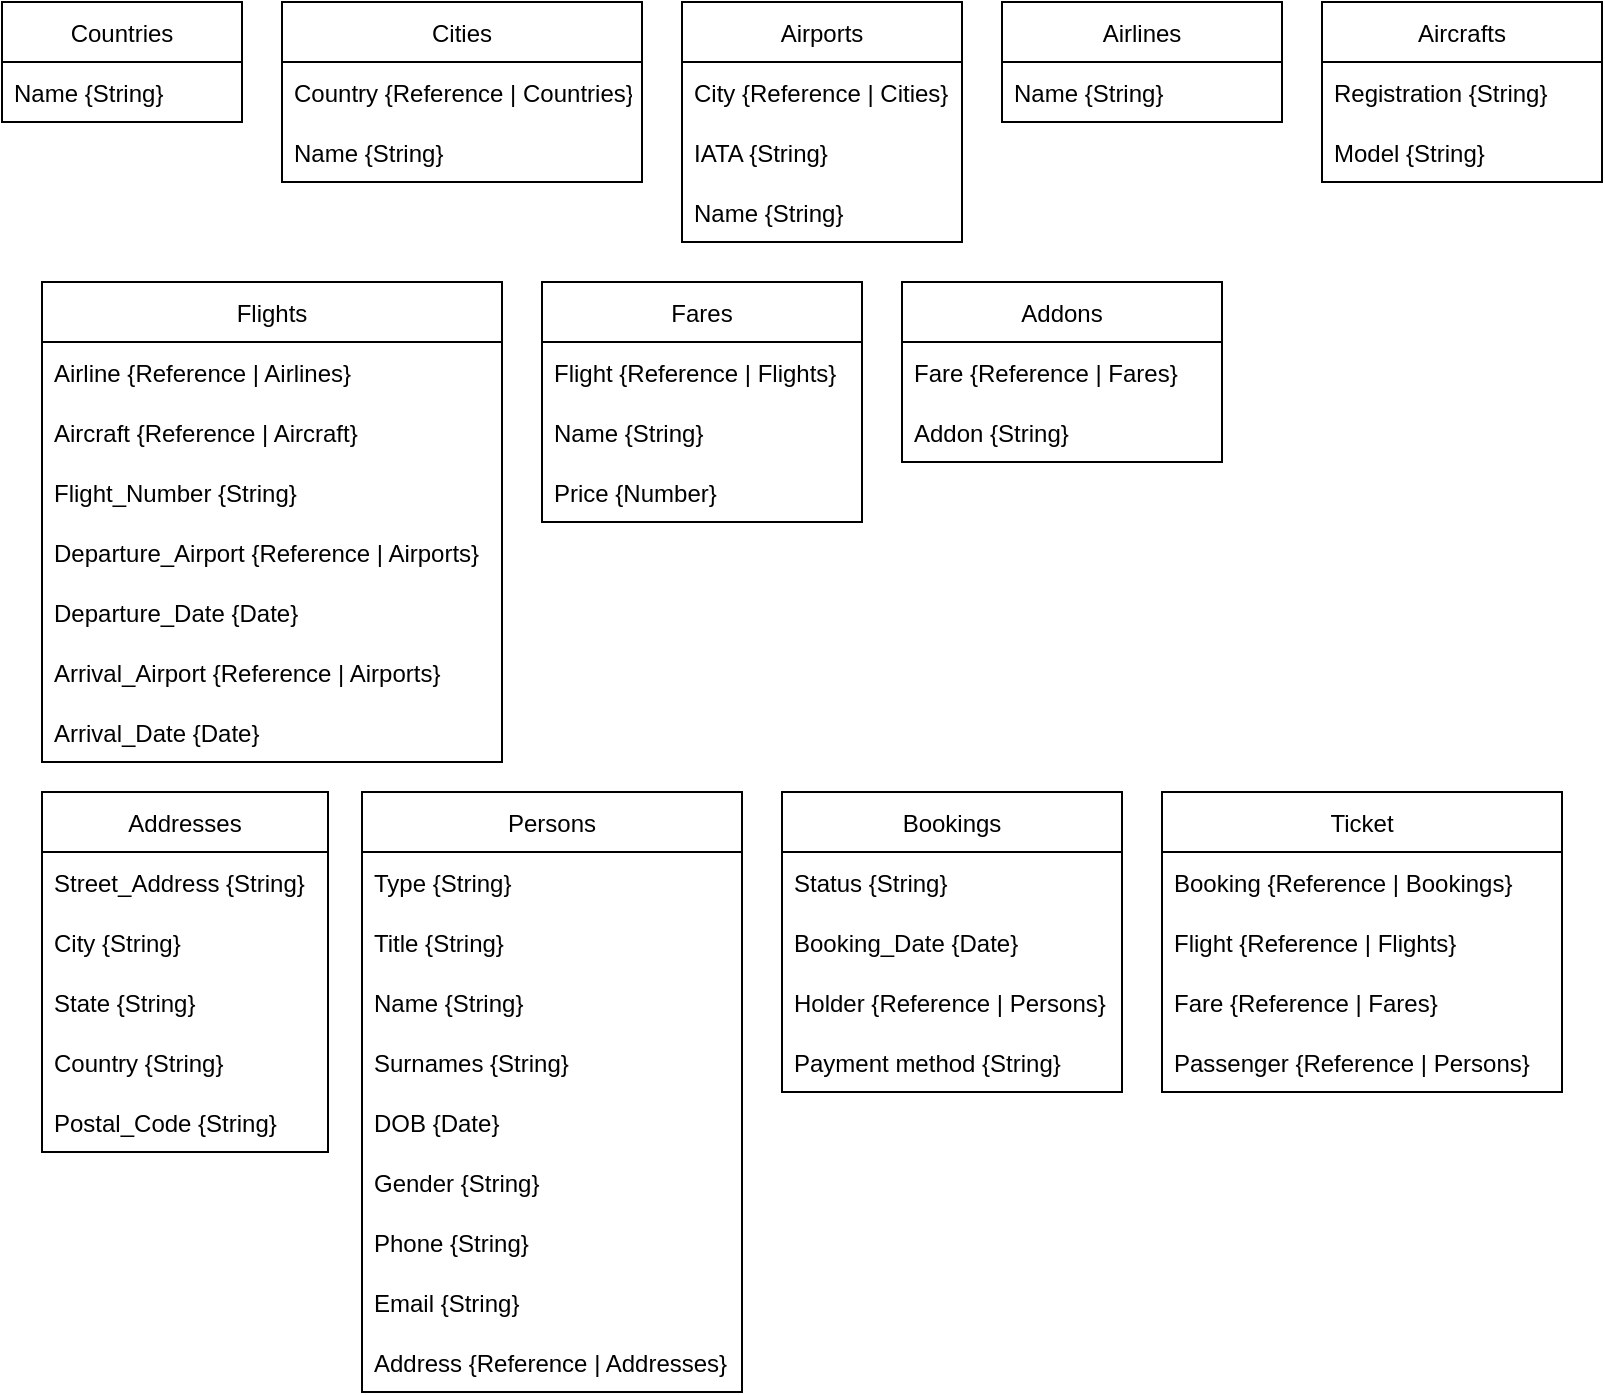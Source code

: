 <mxfile version="17.5.0" type="github">
  <diagram id="oxLqvH4RNoWaikdpzevZ" name="Página-1">
    <mxGraphModel dx="1790" dy="839" grid="1" gridSize="10" guides="1" tooltips="1" connect="1" arrows="1" fold="1" page="1" pageScale="1" pageWidth="827" pageHeight="1169" math="0" shadow="0">
      <root>
        <mxCell id="0" />
        <mxCell id="1" parent="0" />
        <mxCell id="Fd5BwVjZJqsfXZXGez2v-4" value="Countries" style="swimlane;fontStyle=0;childLayout=stackLayout;horizontal=1;startSize=30;horizontalStack=0;resizeParent=1;resizeParentMax=0;resizeLast=0;collapsible=1;marginBottom=0;" parent="1" vertex="1">
          <mxGeometry x="20" y="40" width="120" height="60" as="geometry" />
        </mxCell>
        <mxCell id="Fd5BwVjZJqsfXZXGez2v-5" value="Name {String}" style="text;strokeColor=none;fillColor=none;align=left;verticalAlign=middle;spacingLeft=4;spacingRight=4;overflow=hidden;points=[[0,0.5],[1,0.5]];portConstraint=eastwest;rotatable=0;" parent="Fd5BwVjZJqsfXZXGez2v-4" vertex="1">
          <mxGeometry y="30" width="120" height="30" as="geometry" />
        </mxCell>
        <mxCell id="Fd5BwVjZJqsfXZXGez2v-8" value="Cities" style="swimlane;fontStyle=0;childLayout=stackLayout;horizontal=1;startSize=30;horizontalStack=0;resizeParent=1;resizeParentMax=0;resizeLast=0;collapsible=1;marginBottom=0;" parent="1" vertex="1">
          <mxGeometry x="160" y="40" width="180" height="90" as="geometry" />
        </mxCell>
        <mxCell id="Fd5BwVjZJqsfXZXGez2v-9" value="Country {Reference | Countries}" style="text;strokeColor=none;fillColor=none;align=left;verticalAlign=middle;spacingLeft=4;spacingRight=4;overflow=hidden;points=[[0,0.5],[1,0.5]];portConstraint=eastwest;rotatable=0;" parent="Fd5BwVjZJqsfXZXGez2v-8" vertex="1">
          <mxGeometry y="30" width="180" height="30" as="geometry" />
        </mxCell>
        <mxCell id="Fd5BwVjZJqsfXZXGez2v-10" value="Name {String}" style="text;strokeColor=none;fillColor=none;align=left;verticalAlign=middle;spacingLeft=4;spacingRight=4;overflow=hidden;points=[[0,0.5],[1,0.5]];portConstraint=eastwest;rotatable=0;" parent="Fd5BwVjZJqsfXZXGez2v-8" vertex="1">
          <mxGeometry y="60" width="180" height="30" as="geometry" />
        </mxCell>
        <mxCell id="Fd5BwVjZJqsfXZXGez2v-14" value="Airports" style="swimlane;fontStyle=0;childLayout=stackLayout;horizontal=1;startSize=30;horizontalStack=0;resizeParent=1;resizeParentMax=0;resizeLast=0;collapsible=1;marginBottom=0;" parent="1" vertex="1">
          <mxGeometry x="360" y="40" width="140" height="120" as="geometry" />
        </mxCell>
        <mxCell id="Fd5BwVjZJqsfXZXGez2v-15" value="City {Reference | Cities}" style="text;strokeColor=none;fillColor=none;align=left;verticalAlign=middle;spacingLeft=4;spacingRight=4;overflow=hidden;points=[[0,0.5],[1,0.5]];portConstraint=eastwest;rotatable=0;" parent="Fd5BwVjZJqsfXZXGez2v-14" vertex="1">
          <mxGeometry y="30" width="140" height="30" as="geometry" />
        </mxCell>
        <mxCell id="Fd5BwVjZJqsfXZXGez2v-16" value="IATA {String}" style="text;strokeColor=none;fillColor=none;align=left;verticalAlign=middle;spacingLeft=4;spacingRight=4;overflow=hidden;points=[[0,0.5],[1,0.5]];portConstraint=eastwest;rotatable=0;" parent="Fd5BwVjZJqsfXZXGez2v-14" vertex="1">
          <mxGeometry y="60" width="140" height="30" as="geometry" />
        </mxCell>
        <mxCell id="Fd5BwVjZJqsfXZXGez2v-17" value="Name {String}" style="text;strokeColor=none;fillColor=none;align=left;verticalAlign=middle;spacingLeft=4;spacingRight=4;overflow=hidden;points=[[0,0.5],[1,0.5]];portConstraint=eastwest;rotatable=0;" parent="Fd5BwVjZJqsfXZXGez2v-14" vertex="1">
          <mxGeometry y="90" width="140" height="30" as="geometry" />
        </mxCell>
        <mxCell id="Fd5BwVjZJqsfXZXGez2v-26" value="Aircrafts" style="swimlane;fontStyle=0;childLayout=stackLayout;horizontal=1;startSize=30;horizontalStack=0;resizeParent=1;resizeParentMax=0;resizeLast=0;collapsible=1;marginBottom=0;" parent="1" vertex="1">
          <mxGeometry x="680" y="40" width="140" height="90" as="geometry" />
        </mxCell>
        <mxCell id="Fd5BwVjZJqsfXZXGez2v-27" value="Registration {String}" style="text;strokeColor=none;fillColor=none;align=left;verticalAlign=middle;spacingLeft=4;spacingRight=4;overflow=hidden;points=[[0,0.5],[1,0.5]];portConstraint=eastwest;rotatable=0;" parent="Fd5BwVjZJqsfXZXGez2v-26" vertex="1">
          <mxGeometry y="30" width="140" height="30" as="geometry" />
        </mxCell>
        <mxCell id="Fd5BwVjZJqsfXZXGez2v-28" value="Model {String}" style="text;strokeColor=none;fillColor=none;align=left;verticalAlign=middle;spacingLeft=4;spacingRight=4;overflow=hidden;points=[[0,0.5],[1,0.5]];portConstraint=eastwest;rotatable=0;" parent="Fd5BwVjZJqsfXZXGez2v-26" vertex="1">
          <mxGeometry y="60" width="140" height="30" as="geometry" />
        </mxCell>
        <mxCell id="iu7daW-b5gwOOTwjyOly-1" value="Airlines" style="swimlane;fontStyle=0;childLayout=stackLayout;horizontal=1;startSize=30;horizontalStack=0;resizeParent=1;resizeParentMax=0;resizeLast=0;collapsible=1;marginBottom=0;" parent="1" vertex="1">
          <mxGeometry x="520" y="40" width="140" height="60" as="geometry" />
        </mxCell>
        <mxCell id="iu7daW-b5gwOOTwjyOly-2" value="Name {String}" style="text;strokeColor=none;fillColor=none;align=left;verticalAlign=middle;spacingLeft=4;spacingRight=4;overflow=hidden;points=[[0,0.5],[1,0.5]];portConstraint=eastwest;rotatable=0;" parent="iu7daW-b5gwOOTwjyOly-1" vertex="1">
          <mxGeometry y="30" width="140" height="30" as="geometry" />
        </mxCell>
        <mxCell id="jpQA9bTetyvHofMLxeLS-1" value="Flights" style="swimlane;fontStyle=0;childLayout=stackLayout;horizontal=1;startSize=30;horizontalStack=0;resizeParent=1;resizeParentMax=0;resizeLast=0;collapsible=1;marginBottom=0;" parent="1" vertex="1">
          <mxGeometry x="40" y="180" width="230" height="240" as="geometry" />
        </mxCell>
        <mxCell id="2TTQYwUMegyvxDtR-tac-43" value="Airline {Reference | Airlines}" style="text;strokeColor=none;fillColor=none;align=left;verticalAlign=middle;spacingLeft=4;spacingRight=4;overflow=hidden;points=[[0,0.5],[1,0.5]];portConstraint=eastwest;rotatable=0;" parent="jpQA9bTetyvHofMLxeLS-1" vertex="1">
          <mxGeometry y="30" width="230" height="30" as="geometry" />
        </mxCell>
        <mxCell id="W-6cKKOiAtTIswkQndjE-5" value="Aircraft {Reference | Aircraft}" style="text;strokeColor=none;fillColor=none;align=left;verticalAlign=middle;spacingLeft=4;spacingRight=4;overflow=hidden;points=[[0,0.5],[1,0.5]];portConstraint=eastwest;rotatable=0;" parent="jpQA9bTetyvHofMLxeLS-1" vertex="1">
          <mxGeometry y="60" width="230" height="30" as="geometry" />
        </mxCell>
        <mxCell id="W-6cKKOiAtTIswkQndjE-6" value="Flight_Number {String}" style="text;strokeColor=none;fillColor=none;align=left;verticalAlign=middle;spacingLeft=4;spacingRight=4;overflow=hidden;points=[[0,0.5],[1,0.5]];portConstraint=eastwest;rotatable=0;" parent="jpQA9bTetyvHofMLxeLS-1" vertex="1">
          <mxGeometry y="90" width="230" height="30" as="geometry" />
        </mxCell>
        <mxCell id="jpQA9bTetyvHofMLxeLS-2" value="Departure_Airport {Reference | Airports}" style="text;strokeColor=none;fillColor=none;align=left;verticalAlign=middle;spacingLeft=4;spacingRight=4;overflow=hidden;points=[[0,0.5],[1,0.5]];portConstraint=eastwest;rotatable=0;" parent="jpQA9bTetyvHofMLxeLS-1" vertex="1">
          <mxGeometry y="120" width="230" height="30" as="geometry" />
        </mxCell>
        <mxCell id="W-6cKKOiAtTIswkQndjE-3" value="Departure_Date {Date}" style="text;strokeColor=none;fillColor=none;align=left;verticalAlign=middle;spacingLeft=4;spacingRight=4;overflow=hidden;points=[[0,0.5],[1,0.5]];portConstraint=eastwest;rotatable=0;" parent="jpQA9bTetyvHofMLxeLS-1" vertex="1">
          <mxGeometry y="150" width="230" height="30" as="geometry" />
        </mxCell>
        <mxCell id="W-6cKKOiAtTIswkQndjE-2" value="Arrival_Airport {Reference | Airports}" style="text;strokeColor=none;fillColor=none;align=left;verticalAlign=middle;spacingLeft=4;spacingRight=4;overflow=hidden;points=[[0,0.5],[1,0.5]];portConstraint=eastwest;rotatable=0;" parent="jpQA9bTetyvHofMLxeLS-1" vertex="1">
          <mxGeometry y="180" width="230" height="30" as="geometry" />
        </mxCell>
        <mxCell id="W-6cKKOiAtTIswkQndjE-4" value="Arrival_Date {Date}" style="text;strokeColor=none;fillColor=none;align=left;verticalAlign=middle;spacingLeft=4;spacingRight=4;overflow=hidden;points=[[0,0.5],[1,0.5]];portConstraint=eastwest;rotatable=0;" parent="jpQA9bTetyvHofMLxeLS-1" vertex="1">
          <mxGeometry y="210" width="230" height="30" as="geometry" />
        </mxCell>
        <mxCell id="2TTQYwUMegyvxDtR-tac-1" value="Ticket" style="swimlane;fontStyle=0;childLayout=stackLayout;horizontal=1;startSize=30;horizontalStack=0;resizeParent=1;resizeParentMax=0;resizeLast=0;collapsible=1;marginBottom=0;" parent="1" vertex="1">
          <mxGeometry x="600" y="435" width="200" height="150" as="geometry" />
        </mxCell>
        <mxCell id="2TTQYwUMegyvxDtR-tac-29" value="Booking {Reference | Bookings}" style="text;strokeColor=none;fillColor=none;align=left;verticalAlign=middle;spacingLeft=4;spacingRight=4;overflow=hidden;points=[[0,0.5],[1,0.5]];portConstraint=eastwest;rotatable=0;" parent="2TTQYwUMegyvxDtR-tac-1" vertex="1">
          <mxGeometry y="30" width="200" height="30" as="geometry" />
        </mxCell>
        <mxCell id="2TTQYwUMegyvxDtR-tac-2" value="Flight {Reference | Flights}" style="text;strokeColor=none;fillColor=none;align=left;verticalAlign=middle;spacingLeft=4;spacingRight=4;overflow=hidden;points=[[0,0.5],[1,0.5]];portConstraint=eastwest;rotatable=0;" parent="2TTQYwUMegyvxDtR-tac-1" vertex="1">
          <mxGeometry y="60" width="200" height="30" as="geometry" />
        </mxCell>
        <mxCell id="2TTQYwUMegyvxDtR-tac-41" value="Fare {Reference | Fares}" style="text;strokeColor=none;fillColor=none;align=left;verticalAlign=middle;spacingLeft=4;spacingRight=4;overflow=hidden;points=[[0,0.5],[1,0.5]];portConstraint=eastwest;rotatable=0;" parent="2TTQYwUMegyvxDtR-tac-1" vertex="1">
          <mxGeometry y="90" width="200" height="30" as="geometry" />
        </mxCell>
        <mxCell id="2TTQYwUMegyvxDtR-tac-26" value="Passenger {Reference | Persons}" style="text;strokeColor=none;fillColor=none;align=left;verticalAlign=middle;spacingLeft=4;spacingRight=4;overflow=hidden;points=[[0,0.5],[1,0.5]];portConstraint=eastwest;rotatable=0;" parent="2TTQYwUMegyvxDtR-tac-1" vertex="1">
          <mxGeometry y="120" width="200" height="30" as="geometry" />
        </mxCell>
        <mxCell id="2TTQYwUMegyvxDtR-tac-13" value="Addons" style="swimlane;fontStyle=0;childLayout=stackLayout;horizontal=1;startSize=30;horizontalStack=0;resizeParent=1;resizeParentMax=0;resizeLast=0;collapsible=1;marginBottom=0;" parent="1" vertex="1">
          <mxGeometry x="470" y="180" width="160" height="90" as="geometry" />
        </mxCell>
        <mxCell id="2TTQYwUMegyvxDtR-tac-32" value="Fare {Reference | Fares}" style="text;strokeColor=none;fillColor=none;align=left;verticalAlign=middle;spacingLeft=4;spacingRight=4;overflow=hidden;points=[[0,0.5],[1,0.5]];portConstraint=eastwest;rotatable=0;" parent="2TTQYwUMegyvxDtR-tac-13" vertex="1">
          <mxGeometry y="30" width="160" height="30" as="geometry" />
        </mxCell>
        <mxCell id="2TTQYwUMegyvxDtR-tac-14" value="Addon {String}" style="text;strokeColor=none;fillColor=none;align=left;verticalAlign=middle;spacingLeft=4;spacingRight=4;overflow=hidden;points=[[0,0.5],[1,0.5]];portConstraint=eastwest;rotatable=0;" parent="2TTQYwUMegyvxDtR-tac-13" vertex="1">
          <mxGeometry y="60" width="160" height="30" as="geometry" />
        </mxCell>
        <mxCell id="2TTQYwUMegyvxDtR-tac-18" value="Bookings" style="swimlane;fontStyle=0;childLayout=stackLayout;horizontal=1;startSize=30;horizontalStack=0;resizeParent=1;resizeParentMax=0;resizeLast=0;collapsible=1;marginBottom=0;" parent="1" vertex="1">
          <mxGeometry x="410" y="435" width="170" height="150" as="geometry" />
        </mxCell>
        <mxCell id="2TTQYwUMegyvxDtR-tac-19" value="Status {String}" style="text;strokeColor=none;fillColor=none;align=left;verticalAlign=middle;spacingLeft=4;spacingRight=4;overflow=hidden;points=[[0,0.5],[1,0.5]];portConstraint=eastwest;rotatable=0;" parent="2TTQYwUMegyvxDtR-tac-18" vertex="1">
          <mxGeometry y="30" width="170" height="30" as="geometry" />
        </mxCell>
        <mxCell id="2TTQYwUMegyvxDtR-tac-48" value="Booking_Date {Date}" style="text;strokeColor=none;fillColor=none;align=left;verticalAlign=middle;spacingLeft=4;spacingRight=4;overflow=hidden;points=[[0,0.5],[1,0.5]];portConstraint=eastwest;rotatable=0;" parent="2TTQYwUMegyvxDtR-tac-18" vertex="1">
          <mxGeometry y="60" width="170" height="30" as="geometry" />
        </mxCell>
        <mxCell id="2TTQYwUMegyvxDtR-tac-49" value="Holder {Reference | Persons}" style="text;strokeColor=none;fillColor=none;align=left;verticalAlign=middle;spacingLeft=4;spacingRight=4;overflow=hidden;points=[[0,0.5],[1,0.5]];portConstraint=eastwest;rotatable=0;" parent="2TTQYwUMegyvxDtR-tac-18" vertex="1">
          <mxGeometry y="90" width="170" height="30" as="geometry" />
        </mxCell>
        <mxCell id="2TTQYwUMegyvxDtR-tac-53" value="Payment method {String}" style="text;strokeColor=none;fillColor=none;align=left;verticalAlign=middle;spacingLeft=4;spacingRight=4;overflow=hidden;points=[[0,0.5],[1,0.5]];portConstraint=eastwest;rotatable=0;" parent="2TTQYwUMegyvxDtR-tac-18" vertex="1">
          <mxGeometry y="120" width="170" height="30" as="geometry" />
        </mxCell>
        <mxCell id="2TTQYwUMegyvxDtR-tac-22" value="Persons" style="swimlane;fontStyle=0;childLayout=stackLayout;horizontal=1;startSize=30;horizontalStack=0;resizeParent=1;resizeParentMax=0;resizeLast=0;collapsible=1;marginBottom=0;" parent="1" vertex="1">
          <mxGeometry x="200" y="435" width="190" height="300" as="geometry" />
        </mxCell>
        <mxCell id="2TTQYwUMegyvxDtR-tac-28" value="Type {String}" style="text;strokeColor=none;fillColor=none;align=left;verticalAlign=middle;spacingLeft=4;spacingRight=4;overflow=hidden;points=[[0,0.5],[1,0.5]];portConstraint=eastwest;rotatable=0;" parent="2TTQYwUMegyvxDtR-tac-22" vertex="1">
          <mxGeometry y="30" width="190" height="30" as="geometry" />
        </mxCell>
        <mxCell id="2TTQYwUMegyvxDtR-tac-23" value="Title {String}" style="text;strokeColor=none;fillColor=none;align=left;verticalAlign=middle;spacingLeft=4;spacingRight=4;overflow=hidden;points=[[0,0.5],[1,0.5]];portConstraint=eastwest;rotatable=0;" parent="2TTQYwUMegyvxDtR-tac-22" vertex="1">
          <mxGeometry y="60" width="190" height="30" as="geometry" />
        </mxCell>
        <mxCell id="2TTQYwUMegyvxDtR-tac-24" value="Name {String}" style="text;strokeColor=none;fillColor=none;align=left;verticalAlign=middle;spacingLeft=4;spacingRight=4;overflow=hidden;points=[[0,0.5],[1,0.5]];portConstraint=eastwest;rotatable=0;" parent="2TTQYwUMegyvxDtR-tac-22" vertex="1">
          <mxGeometry y="90" width="190" height="30" as="geometry" />
        </mxCell>
        <mxCell id="2TTQYwUMegyvxDtR-tac-25" value="Surnames {String}" style="text;strokeColor=none;fillColor=none;align=left;verticalAlign=middle;spacingLeft=4;spacingRight=4;overflow=hidden;points=[[0,0.5],[1,0.5]];portConstraint=eastwest;rotatable=0;" parent="2TTQYwUMegyvxDtR-tac-22" vertex="1">
          <mxGeometry y="120" width="190" height="30" as="geometry" />
        </mxCell>
        <mxCell id="2TTQYwUMegyvxDtR-tac-27" value="DOB {Date}" style="text;strokeColor=none;fillColor=none;align=left;verticalAlign=middle;spacingLeft=4;spacingRight=4;overflow=hidden;points=[[0,0.5],[1,0.5]];portConstraint=eastwest;rotatable=0;" parent="2TTQYwUMegyvxDtR-tac-22" vertex="1">
          <mxGeometry y="150" width="190" height="30" as="geometry" />
        </mxCell>
        <mxCell id="2TTQYwUMegyvxDtR-tac-51" value="Gender {String}" style="text;strokeColor=none;fillColor=none;align=left;verticalAlign=middle;spacingLeft=4;spacingRight=4;overflow=hidden;points=[[0,0.5],[1,0.5]];portConstraint=eastwest;rotatable=0;" parent="2TTQYwUMegyvxDtR-tac-22" vertex="1">
          <mxGeometry y="180" width="190" height="30" as="geometry" />
        </mxCell>
        <mxCell id="2TTQYwUMegyvxDtR-tac-52" value="Phone {String}" style="text;strokeColor=none;fillColor=none;align=left;verticalAlign=middle;spacingLeft=4;spacingRight=4;overflow=hidden;points=[[0,0.5],[1,0.5]];portConstraint=eastwest;rotatable=0;" parent="2TTQYwUMegyvxDtR-tac-22" vertex="1">
          <mxGeometry y="210" width="190" height="30" as="geometry" />
        </mxCell>
        <mxCell id="2TTQYwUMegyvxDtR-tac-57" value="Email {String}" style="text;strokeColor=none;fillColor=none;align=left;verticalAlign=middle;spacingLeft=4;spacingRight=4;overflow=hidden;points=[[0,0.5],[1,0.5]];portConstraint=eastwest;rotatable=0;" parent="2TTQYwUMegyvxDtR-tac-22" vertex="1">
          <mxGeometry y="240" width="190" height="30" as="geometry" />
        </mxCell>
        <mxCell id="2TTQYwUMegyvxDtR-tac-64" value="Address {Reference | Addresses}" style="text;strokeColor=none;fillColor=none;align=left;verticalAlign=middle;spacingLeft=4;spacingRight=4;overflow=hidden;points=[[0,0.5],[1,0.5]];portConstraint=eastwest;rotatable=0;" parent="2TTQYwUMegyvxDtR-tac-22" vertex="1">
          <mxGeometry y="270" width="190" height="30" as="geometry" />
        </mxCell>
        <mxCell id="2TTQYwUMegyvxDtR-tac-33" value="Fares" style="swimlane;fontStyle=0;childLayout=stackLayout;horizontal=1;startSize=30;horizontalStack=0;resizeParent=1;resizeParentMax=0;resizeLast=0;collapsible=1;marginBottom=0;" parent="1" vertex="1">
          <mxGeometry x="290" y="180" width="160" height="120" as="geometry" />
        </mxCell>
        <mxCell id="2TTQYwUMegyvxDtR-tac-39" value="Flight {Reference | Flights}" style="text;strokeColor=none;fillColor=none;align=left;verticalAlign=middle;spacingLeft=4;spacingRight=4;overflow=hidden;points=[[0,0.5],[1,0.5]];portConstraint=eastwest;rotatable=0;" parent="2TTQYwUMegyvxDtR-tac-33" vertex="1">
          <mxGeometry y="30" width="160" height="30" as="geometry" />
        </mxCell>
        <mxCell id="2TTQYwUMegyvxDtR-tac-40" value="Name {String}" style="text;strokeColor=none;fillColor=none;align=left;verticalAlign=middle;spacingLeft=4;spacingRight=4;overflow=hidden;points=[[0,0.5],[1,0.5]];portConstraint=eastwest;rotatable=0;" parent="2TTQYwUMegyvxDtR-tac-33" vertex="1">
          <mxGeometry y="60" width="160" height="30" as="geometry" />
        </mxCell>
        <mxCell id="2TTQYwUMegyvxDtR-tac-38" value="Price {Number}" style="text;strokeColor=none;fillColor=none;align=left;verticalAlign=middle;spacingLeft=4;spacingRight=4;overflow=hidden;points=[[0,0.5],[1,0.5]];portConstraint=eastwest;rotatable=0;" parent="2TTQYwUMegyvxDtR-tac-33" vertex="1">
          <mxGeometry y="90" width="160" height="30" as="geometry" />
        </mxCell>
        <mxCell id="2TTQYwUMegyvxDtR-tac-58" value="Addresses" style="swimlane;fontStyle=0;childLayout=stackLayout;horizontal=1;startSize=30;horizontalStack=0;resizeParent=1;resizeParentMax=0;resizeLast=0;collapsible=1;marginBottom=0;" parent="1" vertex="1">
          <mxGeometry x="40" y="435" width="143" height="180" as="geometry" />
        </mxCell>
        <mxCell id="2TTQYwUMegyvxDtR-tac-59" value="Street_Address {String}" style="text;strokeColor=none;fillColor=none;align=left;verticalAlign=middle;spacingLeft=4;spacingRight=4;overflow=hidden;points=[[0,0.5],[1,0.5]];portConstraint=eastwest;rotatable=0;" parent="2TTQYwUMegyvxDtR-tac-58" vertex="1">
          <mxGeometry y="30" width="143" height="30" as="geometry" />
        </mxCell>
        <mxCell id="2TTQYwUMegyvxDtR-tac-60" value="City {String}" style="text;strokeColor=none;fillColor=none;align=left;verticalAlign=middle;spacingLeft=4;spacingRight=4;overflow=hidden;points=[[0,0.5],[1,0.5]];portConstraint=eastwest;rotatable=0;" parent="2TTQYwUMegyvxDtR-tac-58" vertex="1">
          <mxGeometry y="60" width="143" height="30" as="geometry" />
        </mxCell>
        <mxCell id="2TTQYwUMegyvxDtR-tac-61" value="State {String}" style="text;strokeColor=none;fillColor=none;align=left;verticalAlign=middle;spacingLeft=4;spacingRight=4;overflow=hidden;points=[[0,0.5],[1,0.5]];portConstraint=eastwest;rotatable=0;" parent="2TTQYwUMegyvxDtR-tac-58" vertex="1">
          <mxGeometry y="90" width="143" height="30" as="geometry" />
        </mxCell>
        <mxCell id="2TTQYwUMegyvxDtR-tac-62" value="Country {String}" style="text;strokeColor=none;fillColor=none;align=left;verticalAlign=middle;spacingLeft=4;spacingRight=4;overflow=hidden;points=[[0,0.5],[1,0.5]];portConstraint=eastwest;rotatable=0;" parent="2TTQYwUMegyvxDtR-tac-58" vertex="1">
          <mxGeometry y="120" width="143" height="30" as="geometry" />
        </mxCell>
        <mxCell id="2TTQYwUMegyvxDtR-tac-63" value="Postal_Code {String}" style="text;strokeColor=none;fillColor=none;align=left;verticalAlign=middle;spacingLeft=4;spacingRight=4;overflow=hidden;points=[[0,0.5],[1,0.5]];portConstraint=eastwest;rotatable=0;" parent="2TTQYwUMegyvxDtR-tac-58" vertex="1">
          <mxGeometry y="150" width="143" height="30" as="geometry" />
        </mxCell>
      </root>
    </mxGraphModel>
  </diagram>
</mxfile>
